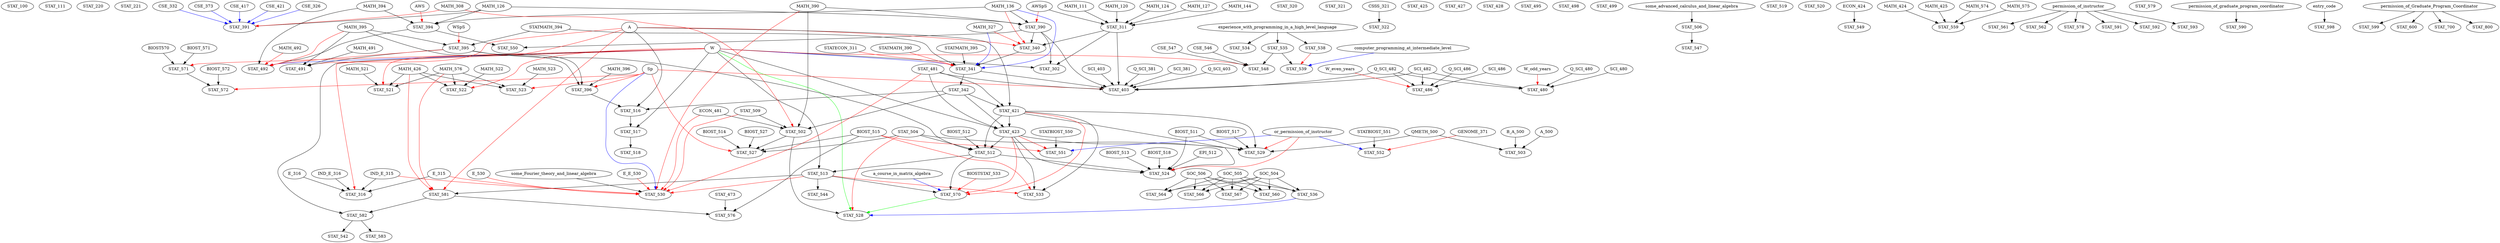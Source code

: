 digraph G {
    STAT_100;
    STAT_111;
    STAT_220;
    STAT_221;
    edge [color=black];
    STAT_311 -> STAT_302;
    STAT_390 -> STAT_302;
    W -> STAT_302;
    edge [color=black];
    MATH_111 -> STAT_311;
    MATH_120 -> STAT_311;
    MATH_124 -> STAT_311;
    MATH_127 -> STAT_311;
    MATH_144 -> STAT_311;
    AWSpS -> STAT_311;
    edge [color=black];
    IND_E_315 -> STAT_316;
    E_315 -> STAT_316;
    IND_E_316 -> STAT_316;
    E_316 -> STAT_316;
    edge [color=red];
    W -> STAT_316;
    STAT_320;
    STAT_321;
    edge [color=black];
    CSSS_321 -> STAT_322;
    edge [color=black];
    STAT_311 -> STAT_340;
    STAT_390 -> STAT_340;
    edge [color=red];
    MATH_327 -> STAT_340;
    MATH_136 -> STAT_340;
    A -> STAT_340;
    edge [color=black];
    STAT_340 -> STAT_341;
    STATMATH_394 -> STAT_341;
    STATMATH_395 -> STAT_341;
    edge [color=red];
    STATECON_311 -> STAT_341;
    STATMATH_390 -> STAT_341;
    edge [color=blue];
    MATH_136 -> STAT_341;
    MATH_327 -> STAT_341;
    W -> STAT_341;
    edge [color=black];
    STAT_341 -> STAT_342;
    edge [color=black];
    MATH_126 -> STAT_390;
    MATH_136 -> STAT_390;
    MATH_390 -> STAT_390;
    edge [color=red];
    AWSpS -> STAT_390;
    edge [color=black];
    MATH_126 -> STAT_391;
    edge [color=red];
    MATH_308 -> STAT_391;
    edge [color=blue];
    CSE_326 -> STAT_391;
    CSE_332 -> STAT_391;
    CSE_373 -> STAT_391;
    CSE_417 -> STAT_391;
    CSE_421 -> STAT_391;
    edge [color=black];
    MATH_126 -> STAT_394;
    MATH_136 -> STAT_394;
    MATH_394 -> STAT_394;
    edge [color=red];
    AWS -> STAT_394;
    edge [color=black];
    STATMATH_394 -> STAT_395;
    MATH_395 -> STAT_395;
    edge [color=red];
    WSpS -> STAT_395;
    edge [color=black];
    MATH_395 -> STAT_396;
    STAT_395 -> STAT_396;
    MATH_396 -> STAT_396;
    edge [color=red];
    Sp -> STAT_396;
    edge [color=black];
    STAT_311 -> STAT_403;
    STAT_341 -> STAT_403;
    STAT_390 -> STAT_403;
    STAT_481 -> STAT_403;
    Q_SCI_381 -> STAT_403;
    SCI_381 -> STAT_403;
    Q_SCI_482 -> STAT_403;
    SCI_482 -> STAT_403;
    Q_SCI_403 -> STAT_403;
    SCI_403 -> STAT_403;
    edge [color=red];
    Sp -> STAT_403;
    edge [color=black];
    STAT_342 -> STAT_421;
    STAT_481 -> STAT_421;
    A -> STAT_421;
    edge [color=black];
    STAT_342 -> STAT_423;
    STAT_421 -> STAT_423;
    STAT_481 -> STAT_423;
    W -> STAT_423;
    STAT_425;
    STAT_427;
    STAT_428;
    edge [color=black];
    Q_SCI_482 -> STAT_480;
    SCI_482 -> STAT_480;
    Q_SCI_480 -> STAT_480;
    SCI_480 -> STAT_480;
    edge [color=red];
    W_odd_years -> STAT_480;
    edge [color=black];
    Q_SCI_482 -> STAT_486;
    SCI_482 -> STAT_486;
    Q_SCI_486 -> STAT_486;
    SCI_486 -> STAT_486;
    edge [color=red];
    W_even_years -> STAT_486;
    edge [color=black];
    MATH_395 -> STAT_491;
    STAT_395 -> STAT_491;
    MATH_491 -> STAT_491;
    edge [color=red];
    A -> STAT_491;
    edge [color=black];
    MATH_394 -> STAT_492;
    STAT_394 -> STAT_492;
    edge [color=red];
    MATH_395 -> STAT_492;
    STAT_395 -> STAT_492;
    MATH_492 -> STAT_492;
    edge [color=blue];
    W -> STAT_492;
    STAT_495;
    STAT_498;
    STAT_499;
    edge [color=black];
    STAT_342 -> STAT_502;
    MATH_390 -> STAT_502;
    ECON_481 -> STAT_502;
    STAT_509 -> STAT_502;
    edge [color=red];
    MATH_308 -> STAT_502;
    edge [color=black];
    B_A_500 -> STAT_503;
    A_500 -> STAT_503;
    QMETH_500 -> STAT_503;
    STAT_504;
    edge [color=black];
    some_advanced_calculus_and_linear_algebra -> STAT_506;
    STAT_509;
    edge [color=black];
    STAT_395 -> STAT_512;
    STAT_421 -> STAT_512;
    STAT_423 -> STAT_512;
    STAT_504 -> STAT_512;
    BIOST_512 -> STAT_512;
    edge [color=black];
    STAT_512 -> STAT_513;
    W -> STAT_513;
    edge [color=black];
    STAT_342 -> STAT_516;
    STAT_396 -> STAT_516;
    A -> STAT_516;
    edge [color=black];
    STAT_516 -> STAT_517;
    W -> STAT_517;
    edge [color=black];
    STAT_517 -> STAT_518;
    STAT_519;
    STAT_520;
    edge [color=black];
    MATH_426 -> STAT_521;
    MATH_576 -> STAT_521;
    MATH_521 -> STAT_521;
    edge [color=red];
    A -> STAT_521;
    edge [color=black];
    MATH_426 -> STAT_522;
    MATH_576 -> STAT_522;
    MATH_522 -> STAT_522;
    edge [color=red];
    W -> STAT_522;
    edge [color=black];
    MATH_426 -> STAT_523;
    MATH_576 -> STAT_523;
    MATH_523 -> STAT_523;
    edge [color=red];
    Sp -> STAT_523;
    edge [color=black];
    BIOST_511 -> STAT_524;
    BIOST_513 -> STAT_524;
    BIOST_518 -> STAT_524;
    STAT_421 -> STAT_524;
    STAT_423 -> STAT_524;
    STAT_512 -> STAT_524;
    EPI_512 -> STAT_524;
    edge [color=red];
    or_permission_of_instructor -> STAT_524;
    edge [color=black];
    STAT_502 -> STAT_527;
    STAT_504 -> STAT_527;
    BIOST_514 -> STAT_527;
    BIOST_515 -> STAT_527;
    BIOST_527 -> STAT_527;
    edge [color=red];
    Sp -> STAT_527;
    edge [color=black];
    STAT_502 -> STAT_528;
    edge [color=red];
    STAT_504 -> STAT_528;
    edge [color=blue];
    STAT_536 -> STAT_528;
    edge [color=green];
    STAT_570 -> STAT_528;
    W -> STAT_528;
    edge [color=black];
    STAT_421 -> STAT_529;
    STAT_423 -> STAT_529;
    STAT_504 -> STAT_529;
    QMETH_500 -> STAT_529;
    BIOST_511 -> STAT_529;
    BIOST_517 -> STAT_529;
    edge [color=red];
    or_permission_of_instructor -> STAT_529;
    edge [color=black];
    some_Fourier_theory_and_linear_algebra -> STAT_530;
    edge [color=red];
    MATH_390 -> STAT_530;
    ECON_481 -> STAT_530;
    STAT_481 -> STAT_530;
    STAT_509 -> STAT_530;
    STAT_513 -> STAT_530;
    IND_E_315 -> STAT_530;
    E_315 -> STAT_530;
    E_E_530 -> STAT_530;
    E_530 -> STAT_530;
    edge [color=blue];
    Sp -> STAT_530;
    edge [color=black];
    STAT_421 -> STAT_533;
    STAT_423 -> STAT_533;
    edge [color=red];
    STAT_513 -> STAT_533;
    BIOST_515 -> STAT_533;
    edge [color=black];
    experience_with_programming_in_a_high_level_language -> STAT_534;
    edge [color=black];
    experience_with_programming_in_a_high_level_language -> STAT_535;
    edge [color=black];
    SOC_504 -> STAT_536;
    SOC_505 -> STAT_536;
    SOC_506 -> STAT_536;
    edge [color=black];
    experience_with_programming_in_a_high_level_language -> STAT_538;
    edge [color=black];
    STAT_535 -> STAT_539;
    edge [color=red];
    STAT_538 -> STAT_539;
    edge [color=blue];
    computer_programming_at_intermediate_level -> STAT_539;
    edge [color=black];
    STAT_582 -> STAT_542;
    edge [color=black];
    STAT_513 -> STAT_544;
    edge [color=black];
    STAT_506 -> STAT_547;
    edge [color=black];
    STAT_535 -> STAT_548;
    CSE_546 -> STAT_548;
    CSE_547 -> STAT_548;
    edge [color=red];
    W -> STAT_548;
    edge [color=black];
    ECON_424 -> STAT_549;
    edge [color=black];
    STAT_390 -> STAT_550;
    STAT_394 -> STAT_550;
    edge [color=black];
    STATBIOST_550 -> STAT_551;
    edge [color=red];
    STAT_423 -> STAT_551;
    BIOST_515 -> STAT_551;
    edge [color=blue];
    or_permission_of_instructor -> STAT_551;
    edge [color=black];
    STATBIOST_551 -> STAT_552;
    edge [color=red];
    GENOME_371 -> STAT_552;
    edge [color=blue];
    or_permission_of_instructor -> STAT_552;
    edge [color=black];
    MATH_424 -> STAT_559;
    MATH_425 -> STAT_559;
    MATH_574 -> STAT_559;
    MATH_575 -> STAT_559;
    edge [color=black];
    SOC_504 -> STAT_560;
    SOC_505 -> STAT_560;
    SOC_506 -> STAT_560;
    edge [color=black];
    permission_of_instructor -> STAT_561;
    edge [color=black];
    permission_of_instructor -> STAT_562;
    edge [color=black];
    SOC_504 -> STAT_564;
    SOC_505 -> STAT_564;
    SOC_506 -> STAT_564;
    edge [color=black];
    SOC_504 -> STAT_566;
    SOC_505 -> STAT_566;
    SOC_506 -> STAT_566;
    edge [color=black];
    SOC_504 -> STAT_567;
    SOC_505 -> STAT_567;
    SOC_506 -> STAT_567;
    edge [color=black];
    STAT_512 -> STAT_570;
    STAT_513 -> STAT_570;
    edge [color=red];
    BIOSTSTAT_533 -> STAT_570;
    STAT_421 -> STAT_570;
    STAT_423 -> STAT_570;
    edge [color=blue];
    a_course_in_matrix_algebra -> STAT_570;
    edge [color=black];
    BIOST570 -> STAT_571;
    BIOST_571 -> STAT_571;
    edge [color=red];
    W -> STAT_571;
    edge [color=black];
    STAT_571 -> STAT_572;
    BIOST_572 -> STAT_572;
    edge [color=red];
    Sp -> STAT_572;
    edge [color=black];
    STAT_581 -> STAT_576;
    BIOST_515 -> STAT_576;
    STAT_473 -> STAT_576;
    edge [color=black];
    permission_of_instructor -> STAT_578;
    STAT_579;
    edge [color=black];
    STAT_513 -> STAT_581;
    edge [color=red];
    MATH_426 -> STAT_581;
    MATH_576 -> STAT_581;
    A -> STAT_581;
    edge [color=black];
    STAT_581 -> STAT_582;
    W -> STAT_582;
    edge [color=black];
    STAT_582 -> STAT_583;
    edge [color=black];
    permission_of_graduate_program_coordinator -> STAT_590;
    edge [color=black];
    permission_of_instructor -> STAT_591;
    edge [color=black];
    permission_of_instructor -> STAT_592;
    edge [color=black];
    permission_of_instructor -> STAT_593;
    edge [color=black];
    entry_code -> STAT_598;
    edge [color=black];
    permission_of_Graduate_Program_Coordinator -> STAT_599;
    edge [color=black];
    permission_of_Graduate_Program_Coordinator -> STAT_600;
    edge [color=black];
    permission_of_Graduate_Program_Coordinator -> STAT_700;
    edge [color=black];
    permission_of_Graduate_Program_Coordinator -> STAT_800;
}
